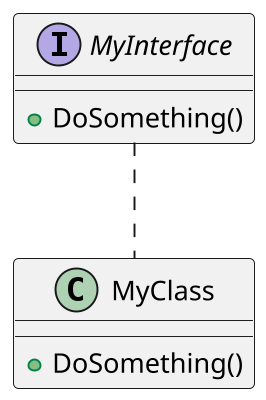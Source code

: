 @startuml interface
scale 400*400

interface MyInterface {
    +DoSomething()
}

class MyClass{
    +DoSomething()
}

MyInterface .. MyClass

@enduml